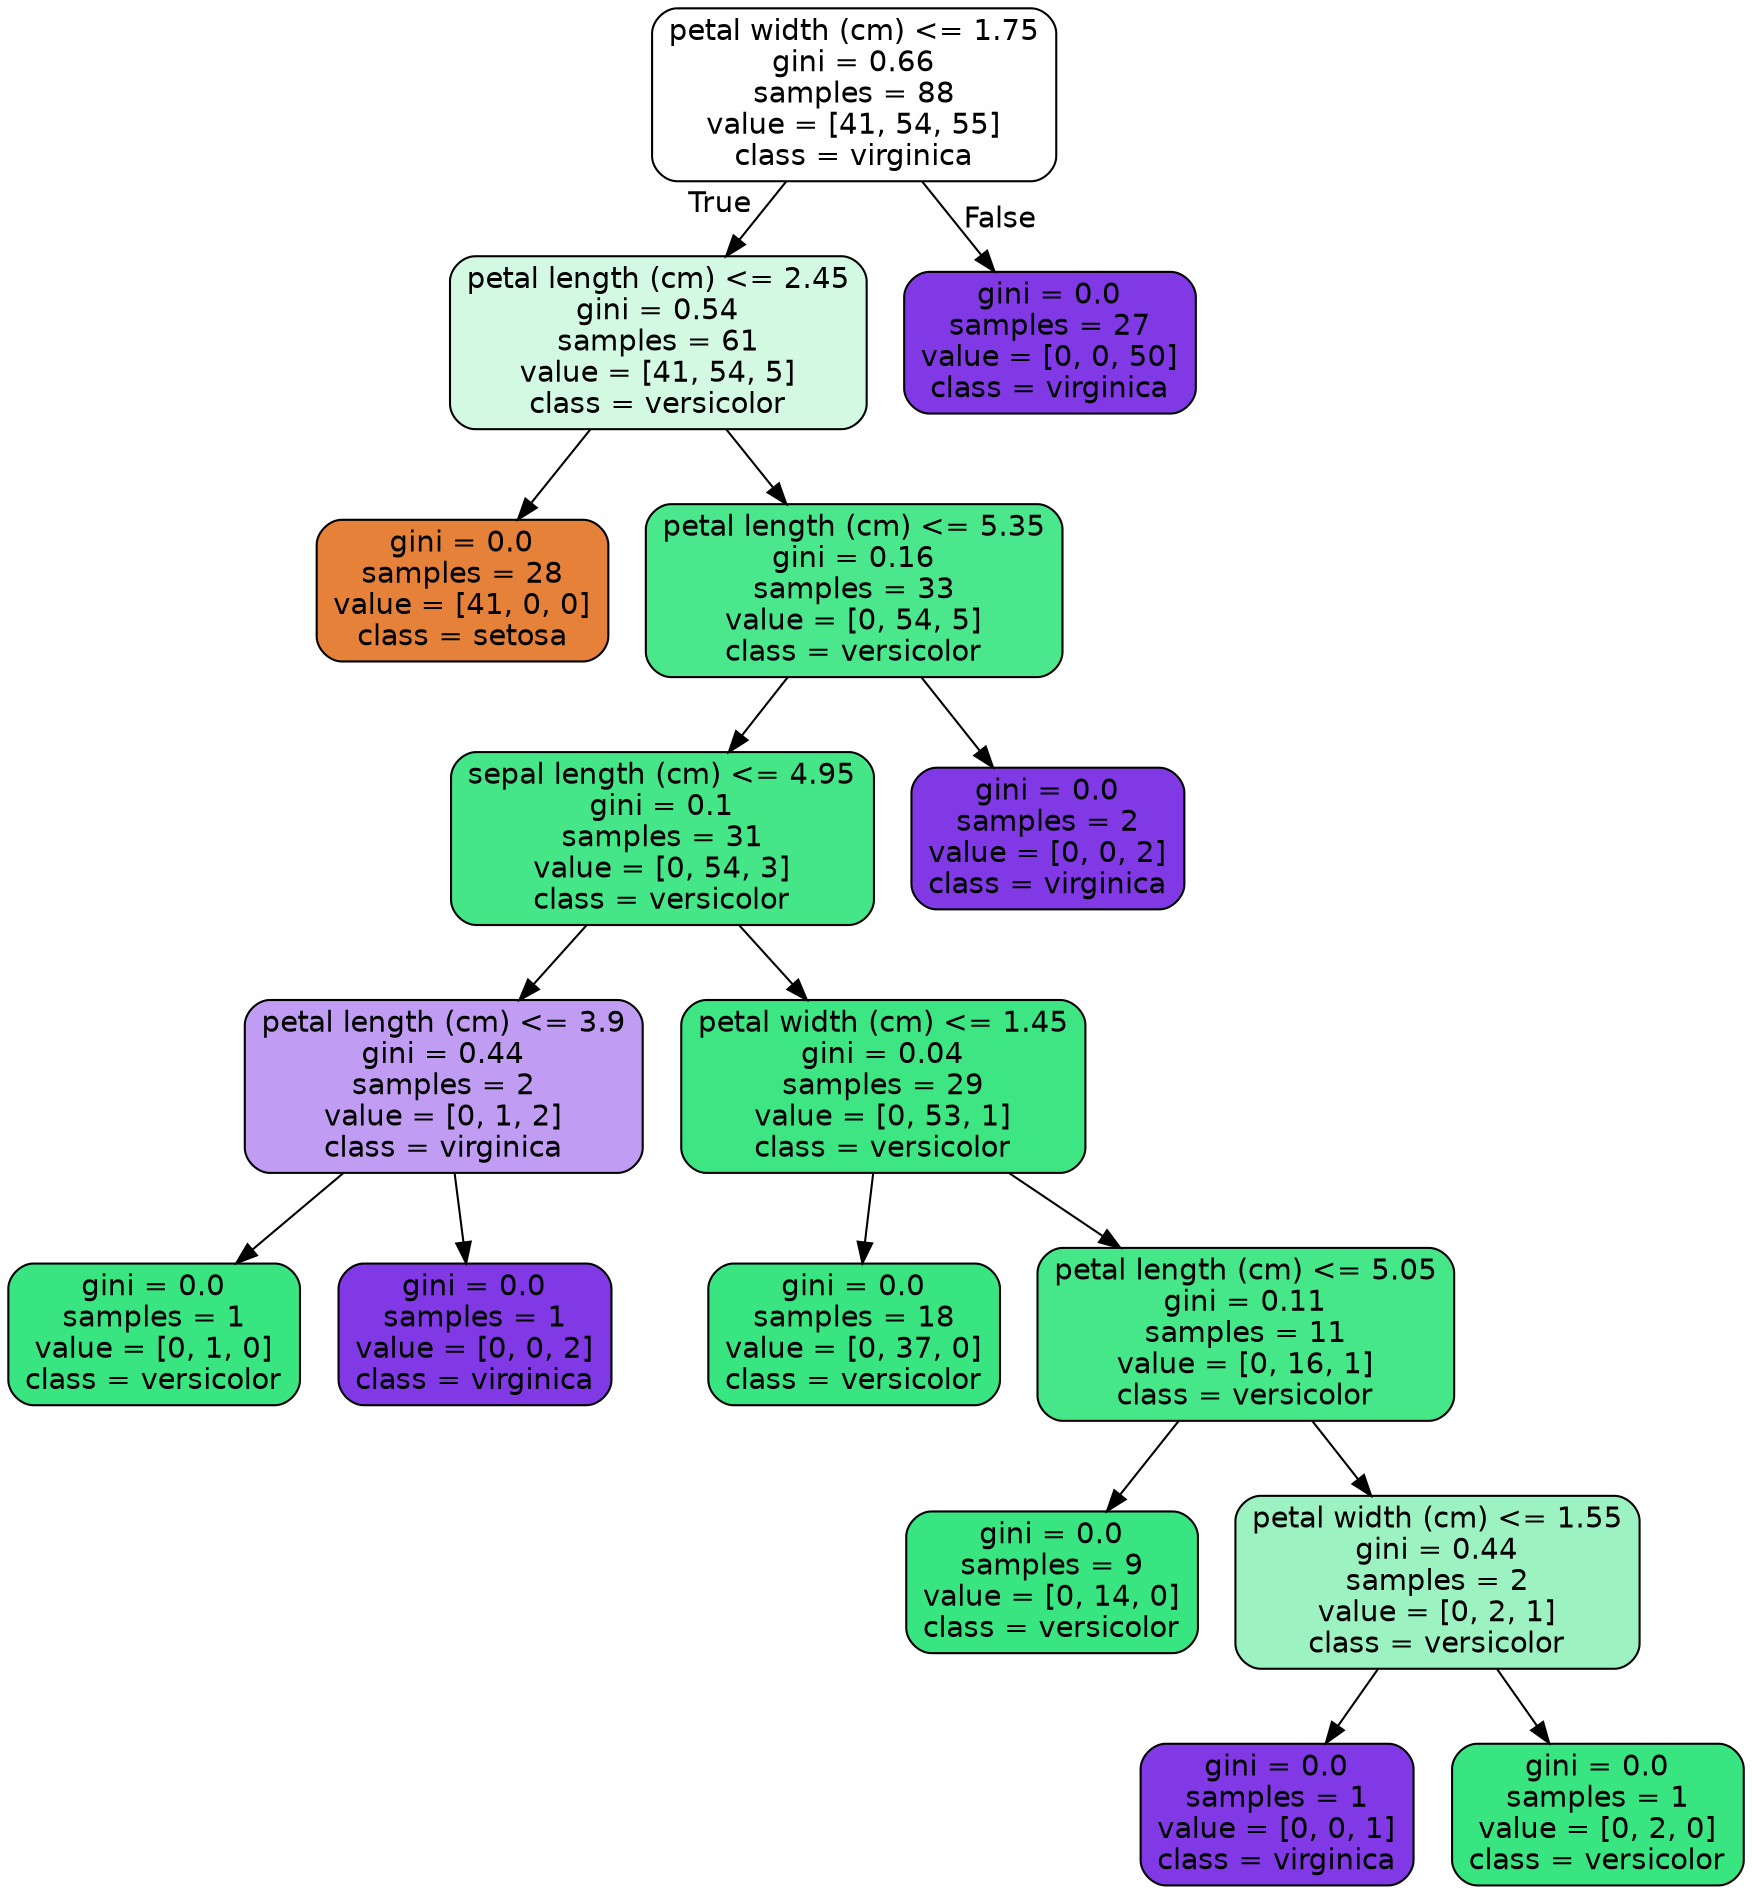 digraph Tree {
node [shape=box, style="filled, rounded", color="black", fontname="helvetica"] ;
edge [fontname="helvetica"] ;
0 [label="petal width (cm) <= 1.75\ngini = 0.66\nsamples = 88\nvalue = [41, 54, 55]\nclass = virginica", fillcolor="#fefdff"] ;
1 [label="petal length (cm) <= 2.45\ngini = 0.54\nsamples = 61\nvalue = [41, 54, 5]\nclass = versicolor", fillcolor="#d3f9e3"] ;
0 -> 1 [labeldistance=2.5, labelangle=45, headlabel="True"] ;
2 [label="gini = 0.0\nsamples = 28\nvalue = [41, 0, 0]\nclass = setosa", fillcolor="#e58139"] ;
1 -> 2 ;
3 [label="petal length (cm) <= 5.35\ngini = 0.16\nsamples = 33\nvalue = [0, 54, 5]\nclass = versicolor", fillcolor="#4be78d"] ;
1 -> 3 ;
4 [label="sepal length (cm) <= 4.95\ngini = 0.1\nsamples = 31\nvalue = [0, 54, 3]\nclass = versicolor", fillcolor="#44e688"] ;
3 -> 4 ;
5 [label="petal length (cm) <= 3.9\ngini = 0.44\nsamples = 2\nvalue = [0, 1, 2]\nclass = virginica", fillcolor="#c09cf2"] ;
4 -> 5 ;
6 [label="gini = 0.0\nsamples = 1\nvalue = [0, 1, 0]\nclass = versicolor", fillcolor="#39e581"] ;
5 -> 6 ;
7 [label="gini = 0.0\nsamples = 1\nvalue = [0, 0, 2]\nclass = virginica", fillcolor="#8139e5"] ;
5 -> 7 ;
8 [label="petal width (cm) <= 1.45\ngini = 0.04\nsamples = 29\nvalue = [0, 53, 1]\nclass = versicolor", fillcolor="#3de583"] ;
4 -> 8 ;
9 [label="gini = 0.0\nsamples = 18\nvalue = [0, 37, 0]\nclass = versicolor", fillcolor="#39e581"] ;
8 -> 9 ;
10 [label="petal length (cm) <= 5.05\ngini = 0.11\nsamples = 11\nvalue = [0, 16, 1]\nclass = versicolor", fillcolor="#45e789"] ;
8 -> 10 ;
11 [label="gini = 0.0\nsamples = 9\nvalue = [0, 14, 0]\nclass = versicolor", fillcolor="#39e581"] ;
10 -> 11 ;
12 [label="petal width (cm) <= 1.55\ngini = 0.44\nsamples = 2\nvalue = [0, 2, 1]\nclass = versicolor", fillcolor="#9cf2c0"] ;
10 -> 12 ;
13 [label="gini = 0.0\nsamples = 1\nvalue = [0, 0, 1]\nclass = virginica", fillcolor="#8139e5"] ;
12 -> 13 ;
14 [label="gini = 0.0\nsamples = 1\nvalue = [0, 2, 0]\nclass = versicolor", fillcolor="#39e581"] ;
12 -> 14 ;
15 [label="gini = 0.0\nsamples = 2\nvalue = [0, 0, 2]\nclass = virginica", fillcolor="#8139e5"] ;
3 -> 15 ;
16 [label="gini = 0.0\nsamples = 27\nvalue = [0, 0, 50]\nclass = virginica", fillcolor="#8139e5"] ;
0 -> 16 [labeldistance=2.5, labelangle=-45, headlabel="False"] ;
}